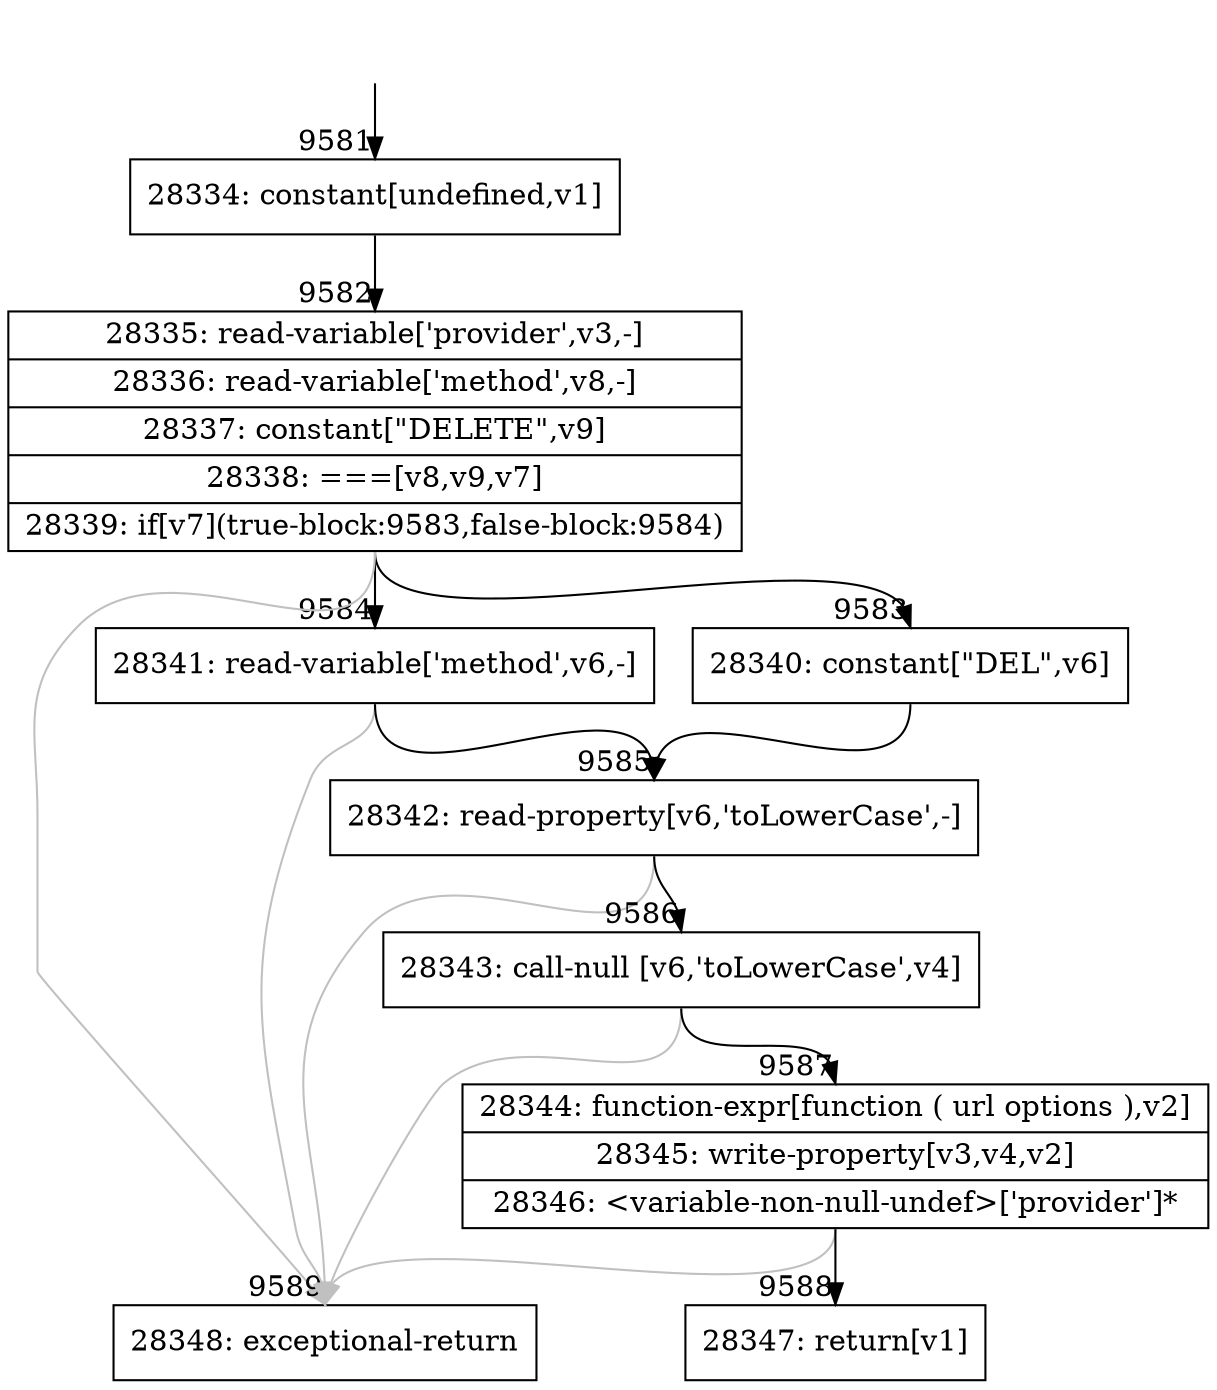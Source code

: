 digraph {
rankdir="TD"
BB_entry662[shape=none,label=""];
BB_entry662 -> BB9581 [tailport=s, headport=n, headlabel="    9581"]
BB9581 [shape=record label="{28334: constant[undefined,v1]}" ] 
BB9581 -> BB9582 [tailport=s, headport=n, headlabel="      9582"]
BB9582 [shape=record label="{28335: read-variable['provider',v3,-]|28336: read-variable['method',v8,-]|28337: constant[\"DELETE\",v9]|28338: ===[v8,v9,v7]|28339: if[v7](true-block:9583,false-block:9584)}" ] 
BB9582 -> BB9583 [tailport=s, headport=n, headlabel="      9583"]
BB9582 -> BB9584 [tailport=s, headport=n, headlabel="      9584"]
BB9582 -> BB9589 [tailport=s, headport=n, color=gray, headlabel="      9589"]
BB9583 [shape=record label="{28340: constant[\"DEL\",v6]}" ] 
BB9583 -> BB9585 [tailport=s, headport=n, headlabel="      9585"]
BB9584 [shape=record label="{28341: read-variable['method',v6,-]}" ] 
BB9584 -> BB9585 [tailport=s, headport=n]
BB9584 -> BB9589 [tailport=s, headport=n, color=gray]
BB9585 [shape=record label="{28342: read-property[v6,'toLowerCase',-]}" ] 
BB9585 -> BB9586 [tailport=s, headport=n, headlabel="      9586"]
BB9585 -> BB9589 [tailport=s, headport=n, color=gray]
BB9586 [shape=record label="{28343: call-null [v6,'toLowerCase',v4]}" ] 
BB9586 -> BB9587 [tailport=s, headport=n, headlabel="      9587"]
BB9586 -> BB9589 [tailport=s, headport=n, color=gray]
BB9587 [shape=record label="{28344: function-expr[function ( url options ),v2]|28345: write-property[v3,v4,v2]|28346: \<variable-non-null-undef\>['provider']*}" ] 
BB9587 -> BB9588 [tailport=s, headport=n, headlabel="      9588"]
BB9587 -> BB9589 [tailport=s, headport=n, color=gray]
BB9588 [shape=record label="{28347: return[v1]}" ] 
BB9589 [shape=record label="{28348: exceptional-return}" ] 
//#$~ 13333
}
